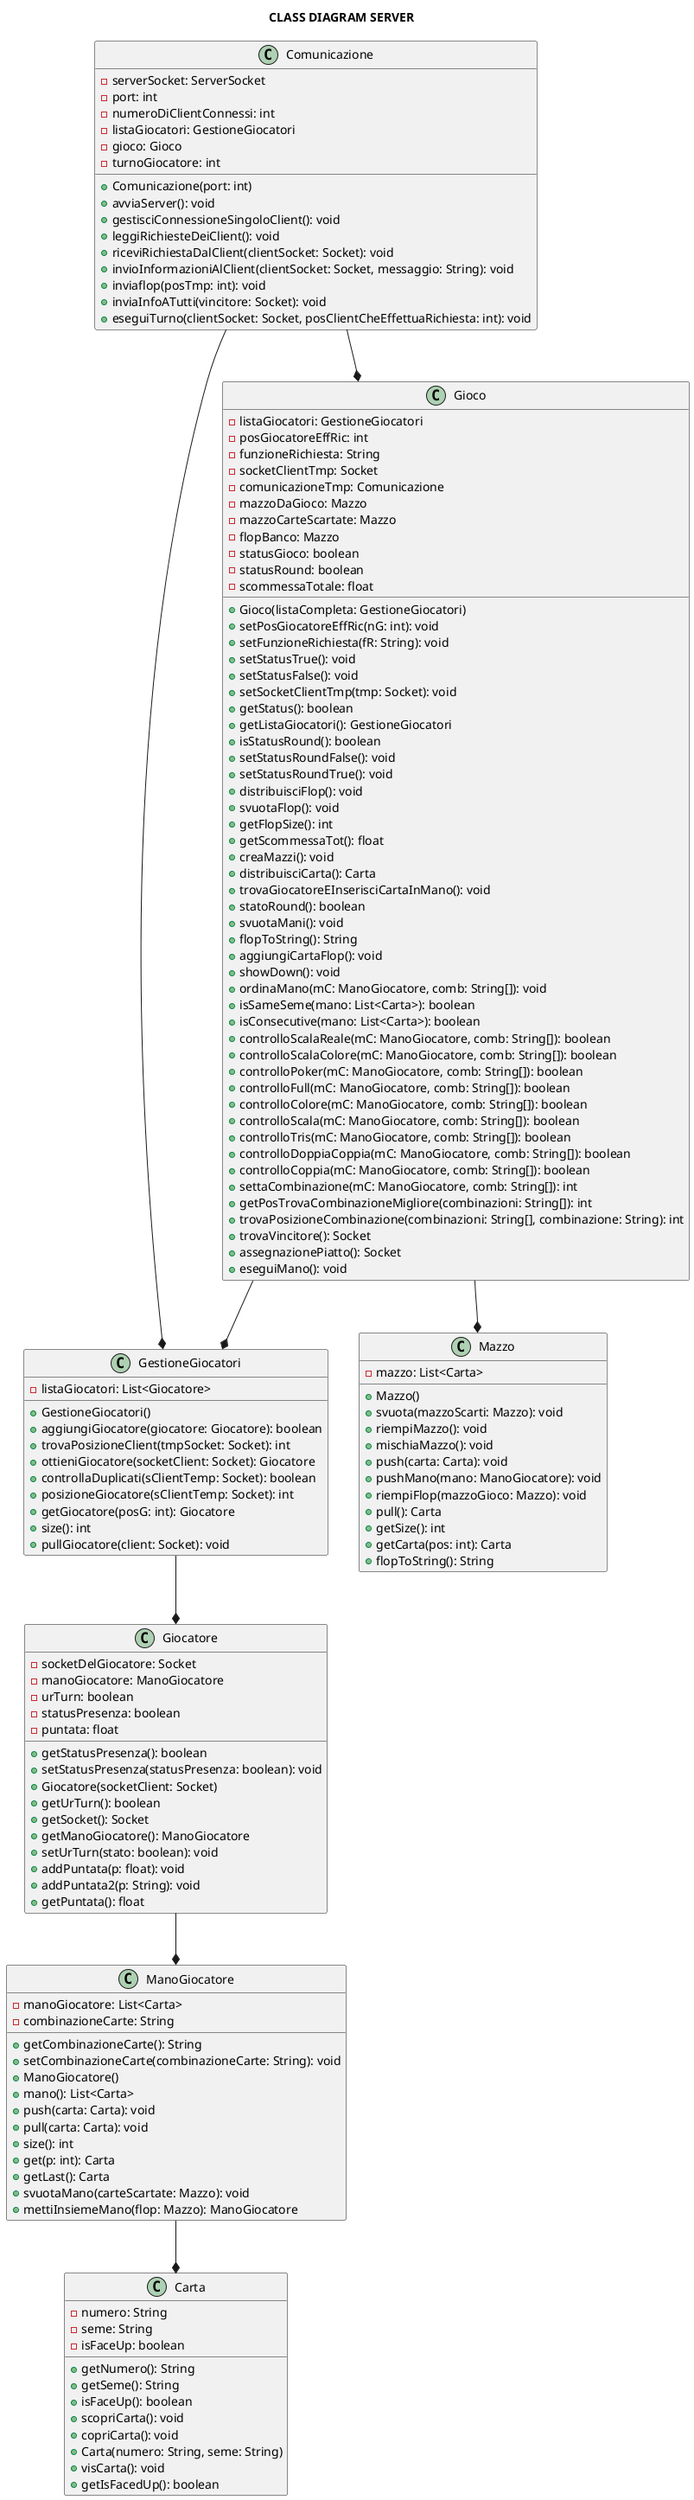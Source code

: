 @startuml CLASS_DIAGRAM_SERVER

title CLASS DIAGRAM SERVER

class Comunicazione {
  - serverSocket: ServerSocket
  - port: int
  - numeroDiClientConnessi: int
  - listaGiocatori: GestioneGiocatori
  - gioco: Gioco
  - turnoGiocatore: int

  + Comunicazione(port: int)
  + avviaServer(): void
  + gestisciConnessioneSingoloClient(): void
  + leggiRichiesteDeiClient(): void
  + riceviRichiestaDalClient(clientSocket: Socket): void
  + invioInformazioniAlClient(clientSocket: Socket, messaggio: String): void
  + inviaflop(posTmp: int): void
  + inviaInfoATutti(vincitore: Socket): void
  + eseguiTurno(clientSocket: Socket, posClientCheEffettuaRichiesta: int): void
}

class GestioneGiocatori {
  - listaGiocatori: List<Giocatore>

  + GestioneGiocatori()
  + aggiungiGiocatore(giocatore: Giocatore): boolean
  + trovaPosizioneClient(tmpSocket: Socket): int
  + ottieniGiocatore(socketClient: Socket): Giocatore
  + controllaDuplicati(sClientTemp: Socket): boolean
  + posizioneGiocatore(sClientTemp: Socket): int
  + getGiocatore(posG: int): Giocatore
  + size(): int
  + pullGiocatore(client: Socket): void
}

class Gioco {
  - listaGiocatori: GestioneGiocatori
  - posGiocatoreEffRic: int
  - funzioneRichiesta: String
  - socketClientTmp: Socket
  - comunicazioneTmp: Comunicazione
  - mazzoDaGioco: Mazzo
  - mazzoCarteScartate: Mazzo
  - flopBanco: Mazzo
  - statusGioco: boolean
  - statusRound: boolean
  - scommessaTotale: float

  + Gioco(listaCompleta: GestioneGiocatori)
  + setPosGiocatoreEffRic(nG: int): void
  + setFunzioneRichiesta(fR: String): void
  + setStatusTrue(): void
  + setStatusFalse(): void
  + setSocketClientTmp(tmp: Socket): void
  + getStatus(): boolean
  + getListaGiocatori(): GestioneGiocatori
  + isStatusRound(): boolean
  + setStatusRoundFalse(): void
  + setStatusRoundTrue(): void
  + distribuisciFlop(): void
  + svuotaFlop(): void
  + getFlopSize(): int
  + getScommessaTot(): float
  + creaMazzi(): void
  + distribuisciCarta(): Carta
  + trovaGiocatoreEInserisciCartaInMano(): void
  + statoRound(): boolean
  + svuotaMani(): void
  + flopToString(): String
  + aggiungiCartaFlop(): void
  + showDown(): void
  + ordinaMano(mC: ManoGiocatore, comb: String[]): void
  + isSameSeme(mano: List<Carta>): boolean
  + isConsecutive(mano: List<Carta>): boolean
  + controlloScalaReale(mC: ManoGiocatore, comb: String[]): boolean
  + controlloScalaColore(mC: ManoGiocatore, comb: String[]): boolean
  + controlloPoker(mC: ManoGiocatore, comb: String[]): boolean
  + controlloFull(mC: ManoGiocatore, comb: String[]): boolean
  + controlloColore(mC: ManoGiocatore, comb: String[]): boolean
  + controlloScala(mC: ManoGiocatore, comb: String[]): boolean
  + controlloTris(mC: ManoGiocatore, comb: String[]): boolean
  + controlloDoppiaCoppia(mC: ManoGiocatore, comb: String[]): boolean
  + controlloCoppia(mC: ManoGiocatore, comb: String[]): boolean
  + settaCombinazione(mC: ManoGiocatore, comb: String[]): int
  + getPosTrovaCombinazioneMigliore(combinazioni: String[]): int
  + trovaPosizioneCombinazione(combinazioni: String[], combinazione: String): int
  + trovaVincitore(): Socket
  + assegnazionePiatto(): Socket
  + eseguiMano(): void
}

class Giocatore {
  - socketDelGiocatore: Socket
  - manoGiocatore: ManoGiocatore
  - urTurn: boolean
  - statusPresenza: boolean
  - puntata: float

  + getStatusPresenza(): boolean
  + setStatusPresenza(statusPresenza: boolean): void
  + Giocatore(socketClient: Socket)
  + getUrTurn(): boolean
  + getSocket(): Socket
  + getManoGiocatore(): ManoGiocatore
  + setUrTurn(stato: boolean): void
  + addPuntata(p: float): void
  + addPuntata2(p: String): void
  + getPuntata(): float
}

class Carta {
  - numero: String
  - seme: String
  - isFaceUp: boolean

  + getNumero(): String
  + getSeme(): String
  + isFaceUp(): boolean
  + scopriCarta(): void
  + copriCarta(): void
  + Carta(numero: String, seme: String)
  + visCarta(): void
  + getIsFacedUp(): boolean
}

class ManoGiocatore {
  - manoGiocatore: List<Carta>
  - combinazioneCarte: String

  + getCombinazioneCarte(): String
  + setCombinazioneCarte(combinazioneCarte: String): void
  + ManoGiocatore()
  + mano(): List<Carta>
  + push(carta: Carta): void
  + pull(carta: Carta): void
  + size(): int
  + get(p: int): Carta
  + getLast(): Carta
  + svuotaMano(carteScartate: Mazzo): void
  + mettiInsiemeMano(flop: Mazzo): ManoGiocatore
}

class Mazzo {
  - mazzo: List<Carta>

  + Mazzo()
  + svuota(mazzoScarti: Mazzo): void
  + riempiMazzo(): void
  + mischiaMazzo(): void
  + push(carta: Carta): void
  + pushMano(mano: ManoGiocatore): void
  + riempiFlop(mazzoGioco: Mazzo): void
  + pull(): Carta
  + getSize(): int
  + getCarta(pos: int): Carta
  + flopToString(): String
}

Comunicazione --* GestioneGiocatori
Comunicazione --* Gioco
GestioneGiocatori --* Giocatore
Gioco --* GestioneGiocatori
Giocatore --* ManoGiocatore
ManoGiocatore --* Carta
Gioco --* Mazzo

@enduml
